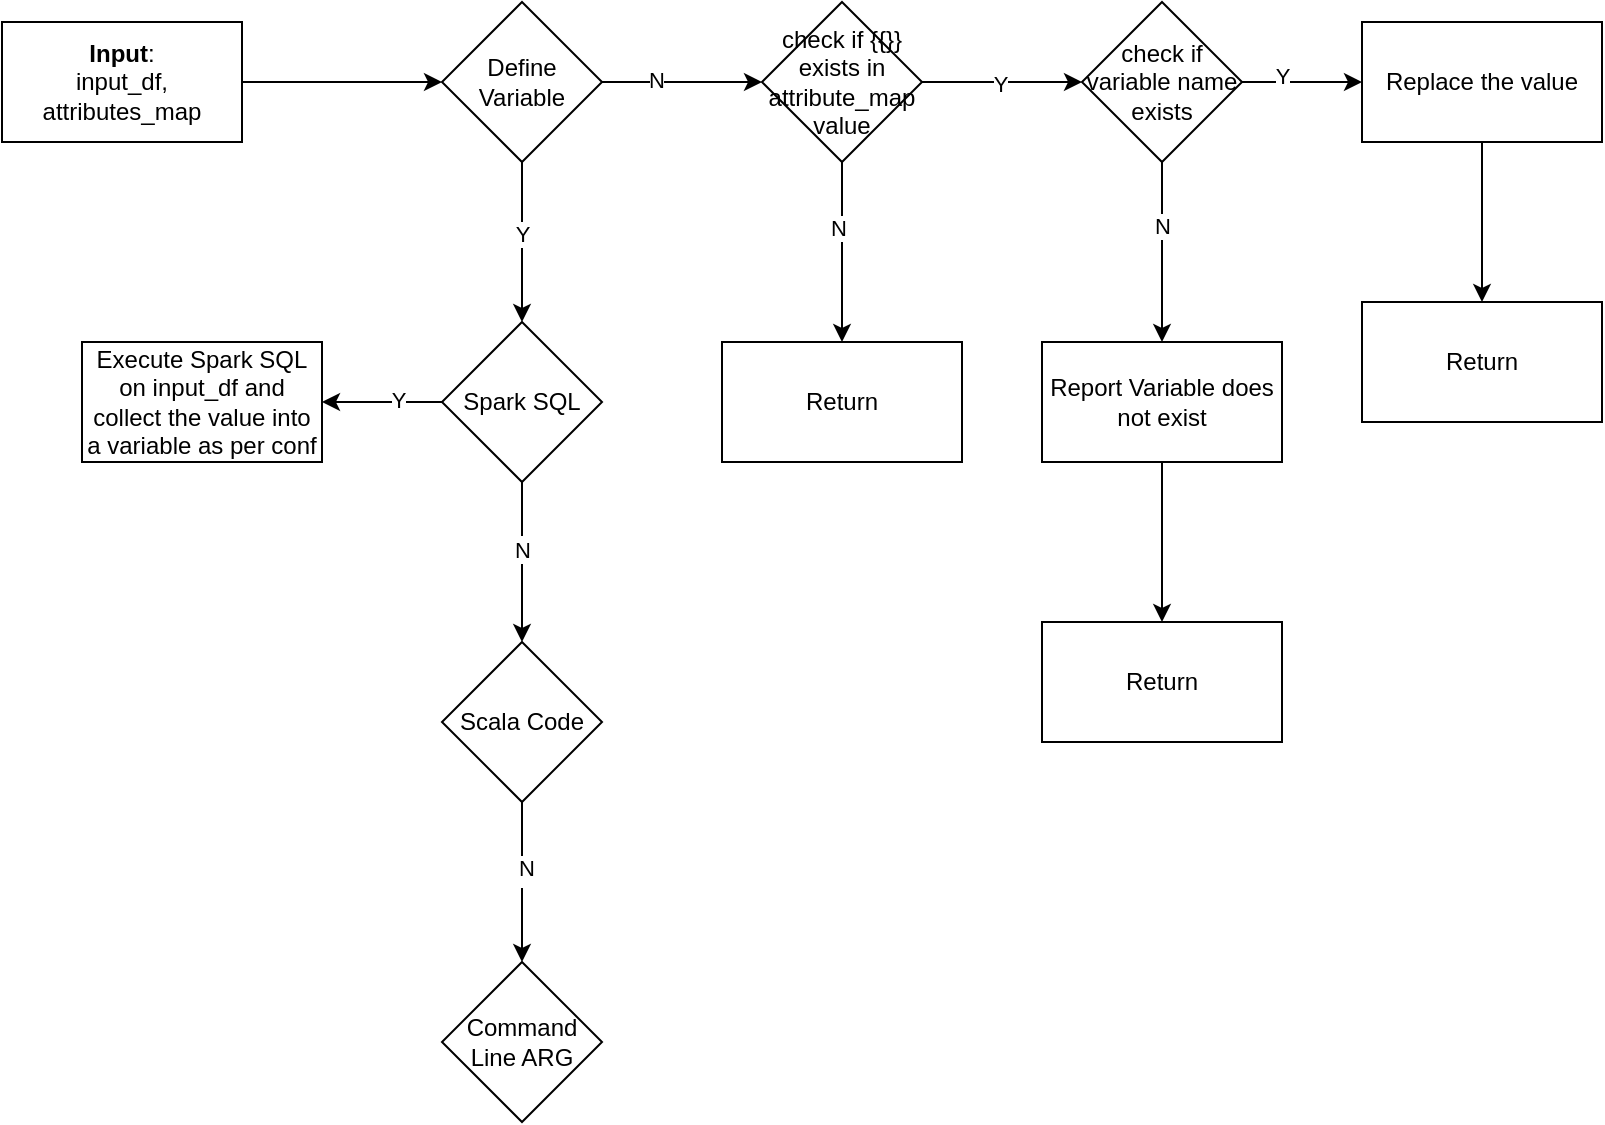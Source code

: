 <mxfile version="21.7.2" type="github">
  <diagram name="Page-1" id="Mdg7Ae6p5UvKACxQ1zR3">
    <mxGraphModel dx="880" dy="484" grid="1" gridSize="10" guides="1" tooltips="1" connect="1" arrows="1" fold="1" page="1" pageScale="1" pageWidth="850" pageHeight="1100" math="0" shadow="0">
      <root>
        <mxCell id="0" />
        <mxCell id="1" parent="0" />
        <mxCell id="4xCfmCJzf_7r0LhuUG6j-3" value="" style="edgeStyle=orthogonalEdgeStyle;rounded=0;orthogonalLoop=1;jettySize=auto;html=1;" edge="1" parent="1" source="4xCfmCJzf_7r0LhuUG6j-1" target="4xCfmCJzf_7r0LhuUG6j-2">
          <mxGeometry relative="1" as="geometry" />
        </mxCell>
        <mxCell id="4xCfmCJzf_7r0LhuUG6j-1" value="&lt;b&gt;Input&lt;/b&gt;:&lt;br&gt;input_df,&lt;br&gt;attributes_map" style="rounded=0;whiteSpace=wrap;html=1;" vertex="1" parent="1">
          <mxGeometry x="40" y="40" width="120" height="60" as="geometry" />
        </mxCell>
        <mxCell id="4xCfmCJzf_7r0LhuUG6j-5" value="" style="edgeStyle=orthogonalEdgeStyle;rounded=0;orthogonalLoop=1;jettySize=auto;html=1;" edge="1" parent="1" source="4xCfmCJzf_7r0LhuUG6j-2" target="4xCfmCJzf_7r0LhuUG6j-4">
          <mxGeometry relative="1" as="geometry" />
        </mxCell>
        <mxCell id="4xCfmCJzf_7r0LhuUG6j-10" value="Y" style="edgeLabel;html=1;align=center;verticalAlign=middle;resizable=0;points=[];" vertex="1" connectable="0" parent="4xCfmCJzf_7r0LhuUG6j-5">
          <mxGeometry x="-0.1" relative="1" as="geometry">
            <mxPoint as="offset" />
          </mxGeometry>
        </mxCell>
        <mxCell id="4xCfmCJzf_7r0LhuUG6j-16" value="" style="edgeStyle=orthogonalEdgeStyle;rounded=0;orthogonalLoop=1;jettySize=auto;html=1;" edge="1" parent="1" source="4xCfmCJzf_7r0LhuUG6j-2" target="4xCfmCJzf_7r0LhuUG6j-15">
          <mxGeometry relative="1" as="geometry" />
        </mxCell>
        <mxCell id="4xCfmCJzf_7r0LhuUG6j-21" value="N" style="edgeLabel;html=1;align=center;verticalAlign=middle;resizable=0;points=[];" vertex="1" connectable="0" parent="4xCfmCJzf_7r0LhuUG6j-16">
          <mxGeometry x="-0.325" y="1" relative="1" as="geometry">
            <mxPoint as="offset" />
          </mxGeometry>
        </mxCell>
        <mxCell id="4xCfmCJzf_7r0LhuUG6j-2" value="Define Variable" style="rhombus;whiteSpace=wrap;html=1;rounded=0;" vertex="1" parent="1">
          <mxGeometry x="260" y="30" width="80" height="80" as="geometry" />
        </mxCell>
        <mxCell id="4xCfmCJzf_7r0LhuUG6j-7" value="" style="edgeStyle=orthogonalEdgeStyle;rounded=0;orthogonalLoop=1;jettySize=auto;html=1;" edge="1" parent="1" source="4xCfmCJzf_7r0LhuUG6j-4" target="4xCfmCJzf_7r0LhuUG6j-6">
          <mxGeometry relative="1" as="geometry" />
        </mxCell>
        <mxCell id="4xCfmCJzf_7r0LhuUG6j-11" value="Y" style="edgeLabel;html=1;align=center;verticalAlign=middle;resizable=0;points=[];" vertex="1" connectable="0" parent="4xCfmCJzf_7r0LhuUG6j-7">
          <mxGeometry x="-0.175" relative="1" as="geometry">
            <mxPoint as="offset" />
          </mxGeometry>
        </mxCell>
        <mxCell id="4xCfmCJzf_7r0LhuUG6j-12" value="N" style="edgeLabel;html=1;align=center;verticalAlign=middle;resizable=0;points=[];" vertex="1" connectable="0" parent="4xCfmCJzf_7r0LhuUG6j-7">
          <mxGeometry x="-0.15" relative="1" as="geometry">
            <mxPoint as="offset" />
          </mxGeometry>
        </mxCell>
        <mxCell id="4xCfmCJzf_7r0LhuUG6j-38" value="" style="edgeStyle=orthogonalEdgeStyle;rounded=0;orthogonalLoop=1;jettySize=auto;html=1;" edge="1" parent="1" source="4xCfmCJzf_7r0LhuUG6j-4" target="4xCfmCJzf_7r0LhuUG6j-37">
          <mxGeometry relative="1" as="geometry" />
        </mxCell>
        <mxCell id="4xCfmCJzf_7r0LhuUG6j-39" value="Y" style="edgeLabel;html=1;align=center;verticalAlign=middle;resizable=0;points=[];" vertex="1" connectable="0" parent="4xCfmCJzf_7r0LhuUG6j-38">
          <mxGeometry x="-0.267" y="-1" relative="1" as="geometry">
            <mxPoint as="offset" />
          </mxGeometry>
        </mxCell>
        <mxCell id="4xCfmCJzf_7r0LhuUG6j-4" value="Spark SQL" style="rhombus;whiteSpace=wrap;html=1;rounded=0;" vertex="1" parent="1">
          <mxGeometry x="260" y="190" width="80" height="80" as="geometry" />
        </mxCell>
        <mxCell id="4xCfmCJzf_7r0LhuUG6j-9" value="" style="edgeStyle=orthogonalEdgeStyle;rounded=0;orthogonalLoop=1;jettySize=auto;html=1;" edge="1" parent="1" source="4xCfmCJzf_7r0LhuUG6j-6" target="4xCfmCJzf_7r0LhuUG6j-8">
          <mxGeometry relative="1" as="geometry" />
        </mxCell>
        <mxCell id="4xCfmCJzf_7r0LhuUG6j-13" value="N" style="edgeLabel;html=1;align=center;verticalAlign=middle;resizable=0;points=[];" vertex="1" connectable="0" parent="4xCfmCJzf_7r0LhuUG6j-9">
          <mxGeometry x="-0.1" y="2" relative="1" as="geometry">
            <mxPoint as="offset" />
          </mxGeometry>
        </mxCell>
        <mxCell id="4xCfmCJzf_7r0LhuUG6j-14" value="N" style="edgeLabel;html=1;align=center;verticalAlign=middle;resizable=0;points=[];" vertex="1" connectable="0" parent="4xCfmCJzf_7r0LhuUG6j-9">
          <mxGeometry x="-0.175" y="2" relative="1" as="geometry">
            <mxPoint as="offset" />
          </mxGeometry>
        </mxCell>
        <mxCell id="4xCfmCJzf_7r0LhuUG6j-6" value="Scala Code" style="rhombus;whiteSpace=wrap;html=1;rounded=0;" vertex="1" parent="1">
          <mxGeometry x="260" y="350" width="80" height="80" as="geometry" />
        </mxCell>
        <mxCell id="4xCfmCJzf_7r0LhuUG6j-8" value="Command Line ARG" style="rhombus;whiteSpace=wrap;html=1;rounded=0;" vertex="1" parent="1">
          <mxGeometry x="260" y="510" width="80" height="80" as="geometry" />
        </mxCell>
        <mxCell id="4xCfmCJzf_7r0LhuUG6j-18" value="" style="edgeStyle=orthogonalEdgeStyle;rounded=0;orthogonalLoop=1;jettySize=auto;html=1;" edge="1" parent="1" source="4xCfmCJzf_7r0LhuUG6j-15" target="4xCfmCJzf_7r0LhuUG6j-17">
          <mxGeometry relative="1" as="geometry" />
        </mxCell>
        <mxCell id="4xCfmCJzf_7r0LhuUG6j-22" value="Y" style="edgeLabel;html=1;align=center;verticalAlign=middle;resizable=0;points=[];" vertex="1" connectable="0" parent="4xCfmCJzf_7r0LhuUG6j-18">
          <mxGeometry x="-0.025" y="-1" relative="1" as="geometry">
            <mxPoint as="offset" />
          </mxGeometry>
        </mxCell>
        <mxCell id="4xCfmCJzf_7r0LhuUG6j-25" value="" style="edgeStyle=orthogonalEdgeStyle;rounded=0;orthogonalLoop=1;jettySize=auto;html=1;" edge="1" parent="1" source="4xCfmCJzf_7r0LhuUG6j-15" target="4xCfmCJzf_7r0LhuUG6j-24">
          <mxGeometry relative="1" as="geometry" />
        </mxCell>
        <mxCell id="4xCfmCJzf_7r0LhuUG6j-26" value="N" style="edgeLabel;html=1;align=center;verticalAlign=middle;resizable=0;points=[];" vertex="1" connectable="0" parent="4xCfmCJzf_7r0LhuUG6j-25">
          <mxGeometry x="-0.267" y="-2" relative="1" as="geometry">
            <mxPoint as="offset" />
          </mxGeometry>
        </mxCell>
        <mxCell id="4xCfmCJzf_7r0LhuUG6j-15" value="check if {{}} exists in attribute_map value" style="rhombus;whiteSpace=wrap;html=1;rounded=0;" vertex="1" parent="1">
          <mxGeometry x="420" y="30" width="80" height="80" as="geometry" />
        </mxCell>
        <mxCell id="4xCfmCJzf_7r0LhuUG6j-28" value="" style="edgeStyle=orthogonalEdgeStyle;rounded=0;orthogonalLoop=1;jettySize=auto;html=1;" edge="1" parent="1" source="4xCfmCJzf_7r0LhuUG6j-17" target="4xCfmCJzf_7r0LhuUG6j-27">
          <mxGeometry relative="1" as="geometry" />
        </mxCell>
        <mxCell id="4xCfmCJzf_7r0LhuUG6j-36" value="N" style="edgeLabel;html=1;align=center;verticalAlign=middle;resizable=0;points=[];" vertex="1" connectable="0" parent="4xCfmCJzf_7r0LhuUG6j-28">
          <mxGeometry x="-0.289" relative="1" as="geometry">
            <mxPoint as="offset" />
          </mxGeometry>
        </mxCell>
        <mxCell id="4xCfmCJzf_7r0LhuUG6j-32" value="" style="edgeStyle=orthogonalEdgeStyle;rounded=0;orthogonalLoop=1;jettySize=auto;html=1;" edge="1" parent="1" source="4xCfmCJzf_7r0LhuUG6j-17" target="4xCfmCJzf_7r0LhuUG6j-31">
          <mxGeometry relative="1" as="geometry" />
        </mxCell>
        <mxCell id="4xCfmCJzf_7r0LhuUG6j-35" value="Y" style="edgeLabel;html=1;align=center;verticalAlign=middle;resizable=0;points=[];" vertex="1" connectable="0" parent="4xCfmCJzf_7r0LhuUG6j-32">
          <mxGeometry x="-0.333" y="3" relative="1" as="geometry">
            <mxPoint as="offset" />
          </mxGeometry>
        </mxCell>
        <mxCell id="4xCfmCJzf_7r0LhuUG6j-17" value="check if variable name exists" style="rhombus;whiteSpace=wrap;html=1;rounded=0;" vertex="1" parent="1">
          <mxGeometry x="580" y="30" width="80" height="80" as="geometry" />
        </mxCell>
        <mxCell id="4xCfmCJzf_7r0LhuUG6j-24" value="Return" style="whiteSpace=wrap;html=1;rounded=0;" vertex="1" parent="1">
          <mxGeometry x="400" y="200" width="120" height="60" as="geometry" />
        </mxCell>
        <mxCell id="4xCfmCJzf_7r0LhuUG6j-30" value="" style="edgeStyle=orthogonalEdgeStyle;rounded=0;orthogonalLoop=1;jettySize=auto;html=1;" edge="1" parent="1" source="4xCfmCJzf_7r0LhuUG6j-27" target="4xCfmCJzf_7r0LhuUG6j-29">
          <mxGeometry relative="1" as="geometry" />
        </mxCell>
        <mxCell id="4xCfmCJzf_7r0LhuUG6j-27" value="Report Variable does not exist" style="whiteSpace=wrap;html=1;rounded=0;" vertex="1" parent="1">
          <mxGeometry x="560" y="200" width="120" height="60" as="geometry" />
        </mxCell>
        <mxCell id="4xCfmCJzf_7r0LhuUG6j-29" value="Return" style="whiteSpace=wrap;html=1;rounded=0;" vertex="1" parent="1">
          <mxGeometry x="560" y="340" width="120" height="60" as="geometry" />
        </mxCell>
        <mxCell id="4xCfmCJzf_7r0LhuUG6j-34" value="" style="edgeStyle=orthogonalEdgeStyle;rounded=0;orthogonalLoop=1;jettySize=auto;html=1;" edge="1" parent="1" source="4xCfmCJzf_7r0LhuUG6j-31" target="4xCfmCJzf_7r0LhuUG6j-33">
          <mxGeometry relative="1" as="geometry" />
        </mxCell>
        <mxCell id="4xCfmCJzf_7r0LhuUG6j-31" value="Replace the value" style="whiteSpace=wrap;html=1;rounded=0;" vertex="1" parent="1">
          <mxGeometry x="720" y="40" width="120" height="60" as="geometry" />
        </mxCell>
        <mxCell id="4xCfmCJzf_7r0LhuUG6j-33" value="Return" style="whiteSpace=wrap;html=1;rounded=0;" vertex="1" parent="1">
          <mxGeometry x="720" y="180" width="120" height="60" as="geometry" />
        </mxCell>
        <mxCell id="4xCfmCJzf_7r0LhuUG6j-37" value="Execute Spark SQL on input_df and collect the value into a variable as per conf" style="whiteSpace=wrap;html=1;rounded=0;" vertex="1" parent="1">
          <mxGeometry x="80" y="200" width="120" height="60" as="geometry" />
        </mxCell>
      </root>
    </mxGraphModel>
  </diagram>
</mxfile>
